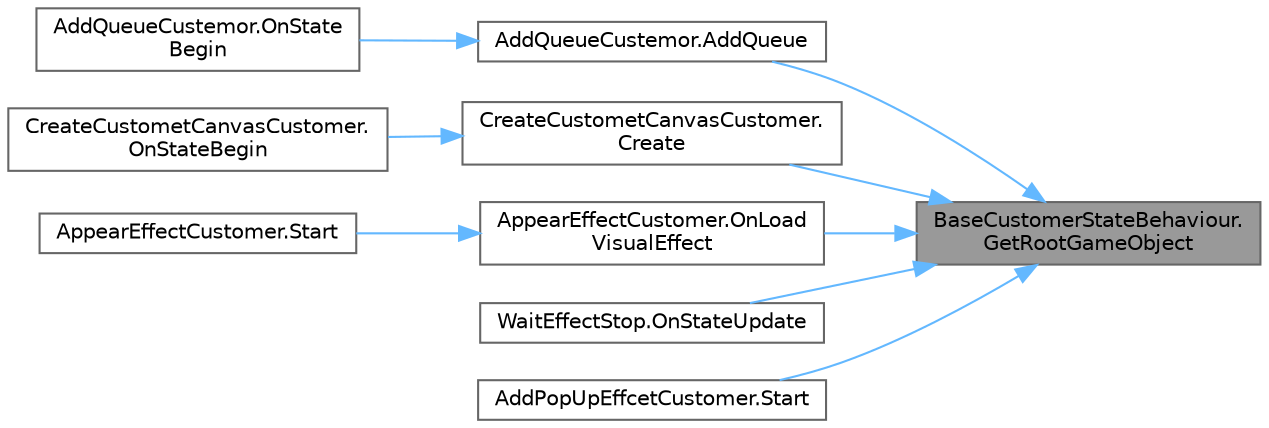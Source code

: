 digraph "BaseCustomerStateBehaviour.GetRootGameObject"
{
 // LATEX_PDF_SIZE
  bgcolor="transparent";
  edge [fontname=Helvetica,fontsize=10,labelfontname=Helvetica,labelfontsize=10];
  node [fontname=Helvetica,fontsize=10,shape=box,height=0.2,width=0.4];
  rankdir="RL";
  Node1 [id="Node000001",label="BaseCustomerStateBehaviour.\lGetRootGameObject",height=0.2,width=0.4,color="gray40", fillcolor="grey60", style="filled", fontcolor="black",tooltip=" "];
  Node1 -> Node2 [id="edge1_Node000001_Node000002",dir="back",color="steelblue1",style="solid",tooltip=" "];
  Node2 [id="Node000002",label="AddQueueCustemor.AddQueue",height=0.2,width=0.4,color="grey40", fillcolor="white", style="filled",URL="$class_add_queue_custemor.html#a8f7237960ac40dc54b2e03586f097da9",tooltip=" "];
  Node2 -> Node3 [id="edge2_Node000002_Node000003",dir="back",color="steelblue1",style="solid",tooltip=" "];
  Node3 [id="Node000003",label="AddQueueCustemor.OnState\lBegin",height=0.2,width=0.4,color="grey40", fillcolor="white", style="filled",URL="$class_add_queue_custemor.html#abc2b71540162c03d198dbfa033aff40b",tooltip=" "];
  Node1 -> Node4 [id="edge3_Node000001_Node000004",dir="back",color="steelblue1",style="solid",tooltip=" "];
  Node4 [id="Node000004",label="CreateCustometCanvasCustomer.\lCreate",height=0.2,width=0.4,color="grey40", fillcolor="white", style="filled",URL="$class_create_customet_canvas_customer.html#a1ebef475ab018e38b11440564f08d5bc",tooltip=" "];
  Node4 -> Node5 [id="edge4_Node000004_Node000005",dir="back",color="steelblue1",style="solid",tooltip=" "];
  Node5 [id="Node000005",label="CreateCustometCanvasCustomer.\lOnStateBegin",height=0.2,width=0.4,color="grey40", fillcolor="white", style="filled",URL="$class_create_customet_canvas_customer.html#a480da0375fbe3e337fc0fdd804ed7eee",tooltip=" "];
  Node1 -> Node6 [id="edge5_Node000001_Node000006",dir="back",color="steelblue1",style="solid",tooltip=" "];
  Node6 [id="Node000006",label="AppearEffectCustomer.OnLoad\lVisualEffect",height=0.2,width=0.4,color="grey40", fillcolor="white", style="filled",URL="$class_appear_effect_customer.html#a1019c1c5859adf3870defc07fd62d6aa",tooltip=" "];
  Node6 -> Node7 [id="edge6_Node000006_Node000007",dir="back",color="steelblue1",style="solid",tooltip=" "];
  Node7 [id="Node000007",label="AppearEffectCustomer.Start",height=0.2,width=0.4,color="grey40", fillcolor="white", style="filled",URL="$class_appear_effect_customer.html#abfd6c76a075e3c6096f7b00739bb71e3",tooltip=" "];
  Node1 -> Node8 [id="edge7_Node000001_Node000008",dir="back",color="steelblue1",style="solid",tooltip=" "];
  Node8 [id="Node000008",label="WaitEffectStop.OnStateUpdate",height=0.2,width=0.4,color="grey40", fillcolor="white", style="filled",URL="$class_wait_effect_stop.html#aa985f70b864e2971662faddcf8a12884",tooltip=" "];
  Node1 -> Node9 [id="edge8_Node000001_Node000009",dir="back",color="steelblue1",style="solid",tooltip=" "];
  Node9 [id="Node000009",label="AddPopUpEffcetCustomer.Start",height=0.2,width=0.4,color="grey40", fillcolor="white", style="filled",URL="$class_add_pop_up_effcet_customer.html#a6f95917c63c136e586032631c0ae4a2b",tooltip=" "];
}
